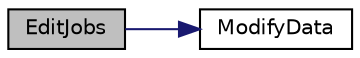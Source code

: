 digraph "EditJobs"
{
 // LATEX_PDF_SIZE
  edge [fontname="Helvetica",fontsize="10",labelfontname="Helvetica",labelfontsize="10"];
  node [fontname="Helvetica",fontsize="10",shape=record];
  rankdir="LR";
  Node1 [label="EditJobs",height=0.2,width=0.4,color="black", fillcolor="grey75", style="filled", fontcolor="black",tooltip=" "];
  Node1 -> Node2 [color="midnightblue",fontsize="10",style="solid",fontname="Helvetica"];
  Node2 [label="ModifyData",height=0.2,width=0.4,color="black", fillcolor="white", style="filled",URL="$functions_8c.html#ad3baa3f72bacc5f7b518a365cf0cc8af",tooltip=" "];
}
